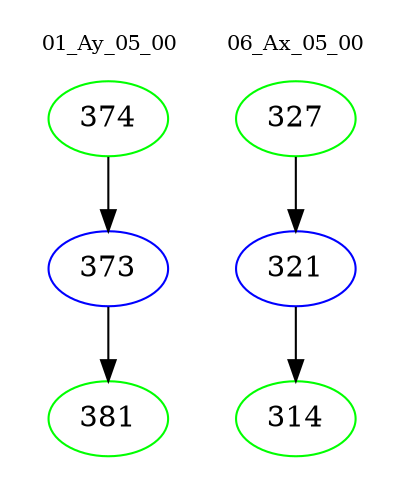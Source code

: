 digraph{
subgraph cluster_0 {
color = white
label = "01_Ay_05_00";
fontsize=10;
T0_374 [label="374", color="green"]
T0_374 -> T0_373 [color="black"]
T0_373 [label="373", color="blue"]
T0_373 -> T0_381 [color="black"]
T0_381 [label="381", color="green"]
}
subgraph cluster_1 {
color = white
label = "06_Ax_05_00";
fontsize=10;
T1_327 [label="327", color="green"]
T1_327 -> T1_321 [color="black"]
T1_321 [label="321", color="blue"]
T1_321 -> T1_314 [color="black"]
T1_314 [label="314", color="green"]
}
}
